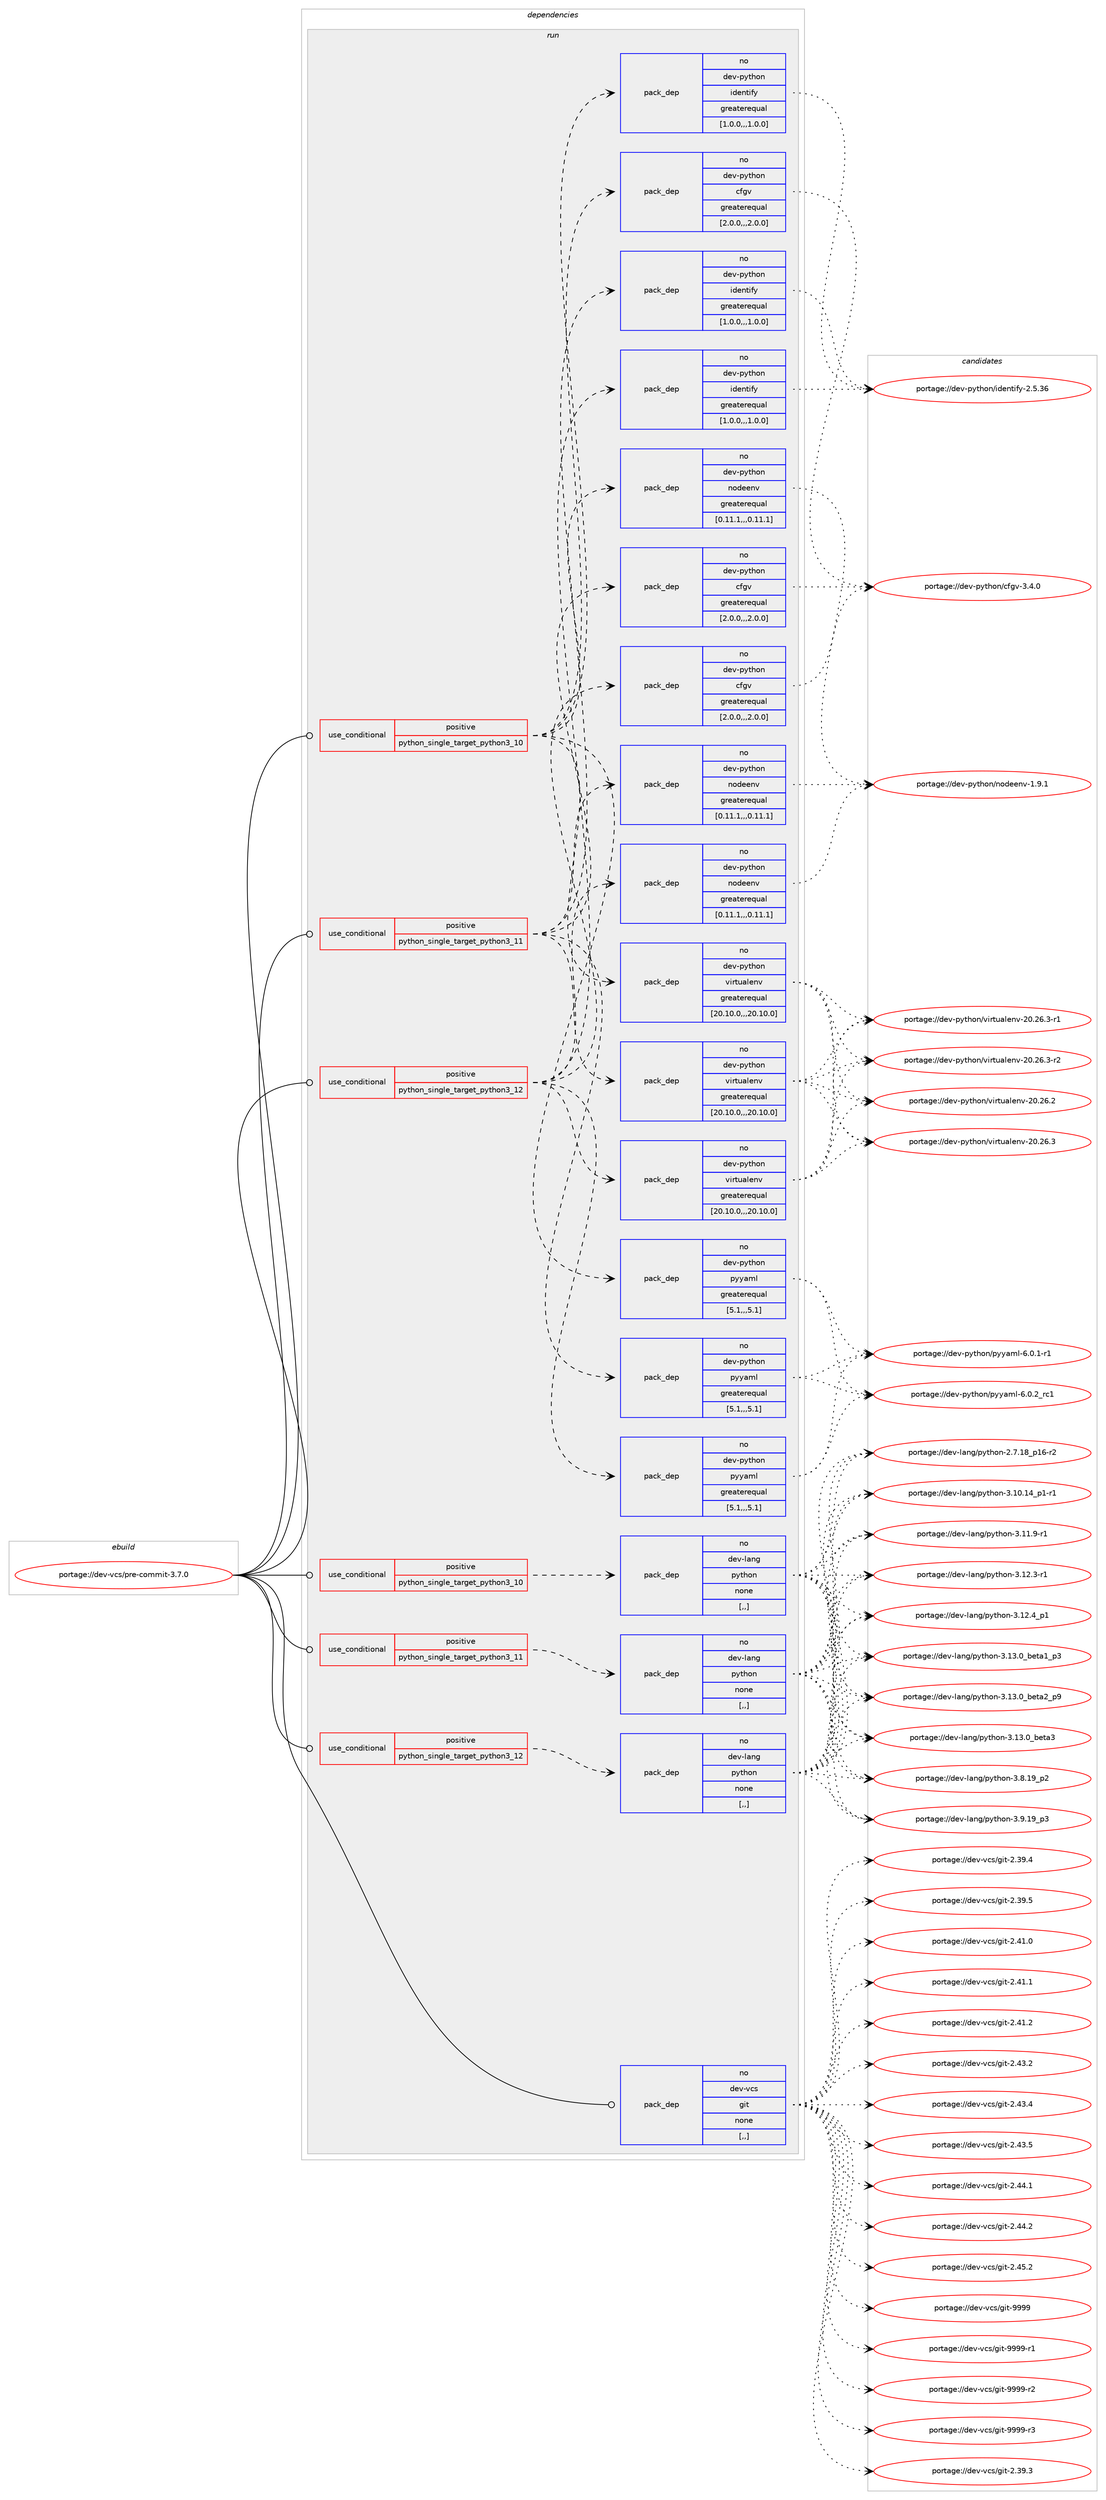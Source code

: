 digraph prolog {

# *************
# Graph options
# *************

newrank=true;
concentrate=true;
compound=true;
graph [rankdir=LR,fontname=Helvetica,fontsize=10,ranksep=1.5];#, ranksep=2.5, nodesep=0.2];
edge  [arrowhead=vee];
node  [fontname=Helvetica,fontsize=10];

# **********
# The ebuild
# **********

subgraph cluster_leftcol {
color=gray;
rank=same;
label=<<i>ebuild</i>>;
id [label="portage://dev-vcs/pre-commit-3.7.0", color=red, width=4, href="../dev-vcs/pre-commit-3.7.0.svg"];
}

# ****************
# The dependencies
# ****************

subgraph cluster_midcol {
color=gray;
label=<<i>dependencies</i>>;
subgraph cluster_compile {
fillcolor="#eeeeee";
style=filled;
label=<<i>compile</i>>;
}
subgraph cluster_compileandrun {
fillcolor="#eeeeee";
style=filled;
label=<<i>compile and run</i>>;
}
subgraph cluster_run {
fillcolor="#eeeeee";
style=filled;
label=<<i>run</i>>;
subgraph cond61187 {
dependency218429 [label=<<TABLE BORDER="0" CELLBORDER="1" CELLSPACING="0" CELLPADDING="4"><TR><TD ROWSPAN="3" CELLPADDING="10">use_conditional</TD></TR><TR><TD>positive</TD></TR><TR><TD>python_single_target_python3_10</TD></TR></TABLE>>, shape=none, color=red];
subgraph pack155798 {
dependency218430 [label=<<TABLE BORDER="0" CELLBORDER="1" CELLSPACING="0" CELLPADDING="4" WIDTH="220"><TR><TD ROWSPAN="6" CELLPADDING="30">pack_dep</TD></TR><TR><TD WIDTH="110">no</TD></TR><TR><TD>dev-lang</TD></TR><TR><TD>python</TD></TR><TR><TD>none</TD></TR><TR><TD>[,,]</TD></TR></TABLE>>, shape=none, color=blue];
}
dependency218429:e -> dependency218430:w [weight=20,style="dashed",arrowhead="vee"];
}
id:e -> dependency218429:w [weight=20,style="solid",arrowhead="odot"];
subgraph cond61188 {
dependency218431 [label=<<TABLE BORDER="0" CELLBORDER="1" CELLSPACING="0" CELLPADDING="4"><TR><TD ROWSPAN="3" CELLPADDING="10">use_conditional</TD></TR><TR><TD>positive</TD></TR><TR><TD>python_single_target_python3_10</TD></TR></TABLE>>, shape=none, color=red];
subgraph pack155799 {
dependency218432 [label=<<TABLE BORDER="0" CELLBORDER="1" CELLSPACING="0" CELLPADDING="4" WIDTH="220"><TR><TD ROWSPAN="6" CELLPADDING="30">pack_dep</TD></TR><TR><TD WIDTH="110">no</TD></TR><TR><TD>dev-python</TD></TR><TR><TD>cfgv</TD></TR><TR><TD>greaterequal</TD></TR><TR><TD>[2.0.0,,,2.0.0]</TD></TR></TABLE>>, shape=none, color=blue];
}
dependency218431:e -> dependency218432:w [weight=20,style="dashed",arrowhead="vee"];
subgraph pack155800 {
dependency218433 [label=<<TABLE BORDER="0" CELLBORDER="1" CELLSPACING="0" CELLPADDING="4" WIDTH="220"><TR><TD ROWSPAN="6" CELLPADDING="30">pack_dep</TD></TR><TR><TD WIDTH="110">no</TD></TR><TR><TD>dev-python</TD></TR><TR><TD>identify</TD></TR><TR><TD>greaterequal</TD></TR><TR><TD>[1.0.0,,,1.0.0]</TD></TR></TABLE>>, shape=none, color=blue];
}
dependency218431:e -> dependency218433:w [weight=20,style="dashed",arrowhead="vee"];
subgraph pack155801 {
dependency218434 [label=<<TABLE BORDER="0" CELLBORDER="1" CELLSPACING="0" CELLPADDING="4" WIDTH="220"><TR><TD ROWSPAN="6" CELLPADDING="30">pack_dep</TD></TR><TR><TD WIDTH="110">no</TD></TR><TR><TD>dev-python</TD></TR><TR><TD>nodeenv</TD></TR><TR><TD>greaterequal</TD></TR><TR><TD>[0.11.1,,,0.11.1]</TD></TR></TABLE>>, shape=none, color=blue];
}
dependency218431:e -> dependency218434:w [weight=20,style="dashed",arrowhead="vee"];
subgraph pack155802 {
dependency218435 [label=<<TABLE BORDER="0" CELLBORDER="1" CELLSPACING="0" CELLPADDING="4" WIDTH="220"><TR><TD ROWSPAN="6" CELLPADDING="30">pack_dep</TD></TR><TR><TD WIDTH="110">no</TD></TR><TR><TD>dev-python</TD></TR><TR><TD>pyyaml</TD></TR><TR><TD>greaterequal</TD></TR><TR><TD>[5.1,,,5.1]</TD></TR></TABLE>>, shape=none, color=blue];
}
dependency218431:e -> dependency218435:w [weight=20,style="dashed",arrowhead="vee"];
subgraph pack155803 {
dependency218436 [label=<<TABLE BORDER="0" CELLBORDER="1" CELLSPACING="0" CELLPADDING="4" WIDTH="220"><TR><TD ROWSPAN="6" CELLPADDING="30">pack_dep</TD></TR><TR><TD WIDTH="110">no</TD></TR><TR><TD>dev-python</TD></TR><TR><TD>virtualenv</TD></TR><TR><TD>greaterequal</TD></TR><TR><TD>[20.10.0,,,20.10.0]</TD></TR></TABLE>>, shape=none, color=blue];
}
dependency218431:e -> dependency218436:w [weight=20,style="dashed",arrowhead="vee"];
}
id:e -> dependency218431:w [weight=20,style="solid",arrowhead="odot"];
subgraph cond61189 {
dependency218437 [label=<<TABLE BORDER="0" CELLBORDER="1" CELLSPACING="0" CELLPADDING="4"><TR><TD ROWSPAN="3" CELLPADDING="10">use_conditional</TD></TR><TR><TD>positive</TD></TR><TR><TD>python_single_target_python3_11</TD></TR></TABLE>>, shape=none, color=red];
subgraph pack155804 {
dependency218438 [label=<<TABLE BORDER="0" CELLBORDER="1" CELLSPACING="0" CELLPADDING="4" WIDTH="220"><TR><TD ROWSPAN="6" CELLPADDING="30">pack_dep</TD></TR><TR><TD WIDTH="110">no</TD></TR><TR><TD>dev-lang</TD></TR><TR><TD>python</TD></TR><TR><TD>none</TD></TR><TR><TD>[,,]</TD></TR></TABLE>>, shape=none, color=blue];
}
dependency218437:e -> dependency218438:w [weight=20,style="dashed",arrowhead="vee"];
}
id:e -> dependency218437:w [weight=20,style="solid",arrowhead="odot"];
subgraph cond61190 {
dependency218439 [label=<<TABLE BORDER="0" CELLBORDER="1" CELLSPACING="0" CELLPADDING="4"><TR><TD ROWSPAN="3" CELLPADDING="10">use_conditional</TD></TR><TR><TD>positive</TD></TR><TR><TD>python_single_target_python3_11</TD></TR></TABLE>>, shape=none, color=red];
subgraph pack155805 {
dependency218440 [label=<<TABLE BORDER="0" CELLBORDER="1" CELLSPACING="0" CELLPADDING="4" WIDTH="220"><TR><TD ROWSPAN="6" CELLPADDING="30">pack_dep</TD></TR><TR><TD WIDTH="110">no</TD></TR><TR><TD>dev-python</TD></TR><TR><TD>cfgv</TD></TR><TR><TD>greaterequal</TD></TR><TR><TD>[2.0.0,,,2.0.0]</TD></TR></TABLE>>, shape=none, color=blue];
}
dependency218439:e -> dependency218440:w [weight=20,style="dashed",arrowhead="vee"];
subgraph pack155806 {
dependency218441 [label=<<TABLE BORDER="0" CELLBORDER="1" CELLSPACING="0" CELLPADDING="4" WIDTH="220"><TR><TD ROWSPAN="6" CELLPADDING="30">pack_dep</TD></TR><TR><TD WIDTH="110">no</TD></TR><TR><TD>dev-python</TD></TR><TR><TD>identify</TD></TR><TR><TD>greaterequal</TD></TR><TR><TD>[1.0.0,,,1.0.0]</TD></TR></TABLE>>, shape=none, color=blue];
}
dependency218439:e -> dependency218441:w [weight=20,style="dashed",arrowhead="vee"];
subgraph pack155807 {
dependency218442 [label=<<TABLE BORDER="0" CELLBORDER="1" CELLSPACING="0" CELLPADDING="4" WIDTH="220"><TR><TD ROWSPAN="6" CELLPADDING="30">pack_dep</TD></TR><TR><TD WIDTH="110">no</TD></TR><TR><TD>dev-python</TD></TR><TR><TD>nodeenv</TD></TR><TR><TD>greaterequal</TD></TR><TR><TD>[0.11.1,,,0.11.1]</TD></TR></TABLE>>, shape=none, color=blue];
}
dependency218439:e -> dependency218442:w [weight=20,style="dashed",arrowhead="vee"];
subgraph pack155808 {
dependency218443 [label=<<TABLE BORDER="0" CELLBORDER="1" CELLSPACING="0" CELLPADDING="4" WIDTH="220"><TR><TD ROWSPAN="6" CELLPADDING="30">pack_dep</TD></TR><TR><TD WIDTH="110">no</TD></TR><TR><TD>dev-python</TD></TR><TR><TD>pyyaml</TD></TR><TR><TD>greaterequal</TD></TR><TR><TD>[5.1,,,5.1]</TD></TR></TABLE>>, shape=none, color=blue];
}
dependency218439:e -> dependency218443:w [weight=20,style="dashed",arrowhead="vee"];
subgraph pack155809 {
dependency218444 [label=<<TABLE BORDER="0" CELLBORDER="1" CELLSPACING="0" CELLPADDING="4" WIDTH="220"><TR><TD ROWSPAN="6" CELLPADDING="30">pack_dep</TD></TR><TR><TD WIDTH="110">no</TD></TR><TR><TD>dev-python</TD></TR><TR><TD>virtualenv</TD></TR><TR><TD>greaterequal</TD></TR><TR><TD>[20.10.0,,,20.10.0]</TD></TR></TABLE>>, shape=none, color=blue];
}
dependency218439:e -> dependency218444:w [weight=20,style="dashed",arrowhead="vee"];
}
id:e -> dependency218439:w [weight=20,style="solid",arrowhead="odot"];
subgraph cond61191 {
dependency218445 [label=<<TABLE BORDER="0" CELLBORDER="1" CELLSPACING="0" CELLPADDING="4"><TR><TD ROWSPAN="3" CELLPADDING="10">use_conditional</TD></TR><TR><TD>positive</TD></TR><TR><TD>python_single_target_python3_12</TD></TR></TABLE>>, shape=none, color=red];
subgraph pack155810 {
dependency218446 [label=<<TABLE BORDER="0" CELLBORDER="1" CELLSPACING="0" CELLPADDING="4" WIDTH="220"><TR><TD ROWSPAN="6" CELLPADDING="30">pack_dep</TD></TR><TR><TD WIDTH="110">no</TD></TR><TR><TD>dev-lang</TD></TR><TR><TD>python</TD></TR><TR><TD>none</TD></TR><TR><TD>[,,]</TD></TR></TABLE>>, shape=none, color=blue];
}
dependency218445:e -> dependency218446:w [weight=20,style="dashed",arrowhead="vee"];
}
id:e -> dependency218445:w [weight=20,style="solid",arrowhead="odot"];
subgraph cond61192 {
dependency218447 [label=<<TABLE BORDER="0" CELLBORDER="1" CELLSPACING="0" CELLPADDING="4"><TR><TD ROWSPAN="3" CELLPADDING="10">use_conditional</TD></TR><TR><TD>positive</TD></TR><TR><TD>python_single_target_python3_12</TD></TR></TABLE>>, shape=none, color=red];
subgraph pack155811 {
dependency218448 [label=<<TABLE BORDER="0" CELLBORDER="1" CELLSPACING="0" CELLPADDING="4" WIDTH="220"><TR><TD ROWSPAN="6" CELLPADDING="30">pack_dep</TD></TR><TR><TD WIDTH="110">no</TD></TR><TR><TD>dev-python</TD></TR><TR><TD>cfgv</TD></TR><TR><TD>greaterequal</TD></TR><TR><TD>[2.0.0,,,2.0.0]</TD></TR></TABLE>>, shape=none, color=blue];
}
dependency218447:e -> dependency218448:w [weight=20,style="dashed",arrowhead="vee"];
subgraph pack155812 {
dependency218449 [label=<<TABLE BORDER="0" CELLBORDER="1" CELLSPACING="0" CELLPADDING="4" WIDTH="220"><TR><TD ROWSPAN="6" CELLPADDING="30">pack_dep</TD></TR><TR><TD WIDTH="110">no</TD></TR><TR><TD>dev-python</TD></TR><TR><TD>identify</TD></TR><TR><TD>greaterequal</TD></TR><TR><TD>[1.0.0,,,1.0.0]</TD></TR></TABLE>>, shape=none, color=blue];
}
dependency218447:e -> dependency218449:w [weight=20,style="dashed",arrowhead="vee"];
subgraph pack155813 {
dependency218450 [label=<<TABLE BORDER="0" CELLBORDER="1" CELLSPACING="0" CELLPADDING="4" WIDTH="220"><TR><TD ROWSPAN="6" CELLPADDING="30">pack_dep</TD></TR><TR><TD WIDTH="110">no</TD></TR><TR><TD>dev-python</TD></TR><TR><TD>nodeenv</TD></TR><TR><TD>greaterequal</TD></TR><TR><TD>[0.11.1,,,0.11.1]</TD></TR></TABLE>>, shape=none, color=blue];
}
dependency218447:e -> dependency218450:w [weight=20,style="dashed",arrowhead="vee"];
subgraph pack155814 {
dependency218451 [label=<<TABLE BORDER="0" CELLBORDER="1" CELLSPACING="0" CELLPADDING="4" WIDTH="220"><TR><TD ROWSPAN="6" CELLPADDING="30">pack_dep</TD></TR><TR><TD WIDTH="110">no</TD></TR><TR><TD>dev-python</TD></TR><TR><TD>pyyaml</TD></TR><TR><TD>greaterequal</TD></TR><TR><TD>[5.1,,,5.1]</TD></TR></TABLE>>, shape=none, color=blue];
}
dependency218447:e -> dependency218451:w [weight=20,style="dashed",arrowhead="vee"];
subgraph pack155815 {
dependency218452 [label=<<TABLE BORDER="0" CELLBORDER="1" CELLSPACING="0" CELLPADDING="4" WIDTH="220"><TR><TD ROWSPAN="6" CELLPADDING="30">pack_dep</TD></TR><TR><TD WIDTH="110">no</TD></TR><TR><TD>dev-python</TD></TR><TR><TD>virtualenv</TD></TR><TR><TD>greaterequal</TD></TR><TR><TD>[20.10.0,,,20.10.0]</TD></TR></TABLE>>, shape=none, color=blue];
}
dependency218447:e -> dependency218452:w [weight=20,style="dashed",arrowhead="vee"];
}
id:e -> dependency218447:w [weight=20,style="solid",arrowhead="odot"];
subgraph pack155816 {
dependency218453 [label=<<TABLE BORDER="0" CELLBORDER="1" CELLSPACING="0" CELLPADDING="4" WIDTH="220"><TR><TD ROWSPAN="6" CELLPADDING="30">pack_dep</TD></TR><TR><TD WIDTH="110">no</TD></TR><TR><TD>dev-vcs</TD></TR><TR><TD>git</TD></TR><TR><TD>none</TD></TR><TR><TD>[,,]</TD></TR></TABLE>>, shape=none, color=blue];
}
id:e -> dependency218453:w [weight=20,style="solid",arrowhead="odot"];
}
}

# **************
# The candidates
# **************

subgraph cluster_choices {
rank=same;
color=gray;
label=<<i>candidates</i>>;

subgraph choice155798 {
color=black;
nodesep=1;
choice100101118451089711010347112121116104111110455046554649569511249544511450 [label="portage://dev-lang/python-2.7.18_p16-r2", color=red, width=4,href="../dev-lang/python-2.7.18_p16-r2.svg"];
choice100101118451089711010347112121116104111110455146494846495295112494511449 [label="portage://dev-lang/python-3.10.14_p1-r1", color=red, width=4,href="../dev-lang/python-3.10.14_p1-r1.svg"];
choice100101118451089711010347112121116104111110455146494946574511449 [label="portage://dev-lang/python-3.11.9-r1", color=red, width=4,href="../dev-lang/python-3.11.9-r1.svg"];
choice100101118451089711010347112121116104111110455146495046514511449 [label="portage://dev-lang/python-3.12.3-r1", color=red, width=4,href="../dev-lang/python-3.12.3-r1.svg"];
choice100101118451089711010347112121116104111110455146495046529511249 [label="portage://dev-lang/python-3.12.4_p1", color=red, width=4,href="../dev-lang/python-3.12.4_p1.svg"];
choice10010111845108971101034711212111610411111045514649514648959810111697499511251 [label="portage://dev-lang/python-3.13.0_beta1_p3", color=red, width=4,href="../dev-lang/python-3.13.0_beta1_p3.svg"];
choice10010111845108971101034711212111610411111045514649514648959810111697509511257 [label="portage://dev-lang/python-3.13.0_beta2_p9", color=red, width=4,href="../dev-lang/python-3.13.0_beta2_p9.svg"];
choice1001011184510897110103471121211161041111104551464951464895981011169751 [label="portage://dev-lang/python-3.13.0_beta3", color=red, width=4,href="../dev-lang/python-3.13.0_beta3.svg"];
choice100101118451089711010347112121116104111110455146564649579511250 [label="portage://dev-lang/python-3.8.19_p2", color=red, width=4,href="../dev-lang/python-3.8.19_p2.svg"];
choice100101118451089711010347112121116104111110455146574649579511251 [label="portage://dev-lang/python-3.9.19_p3", color=red, width=4,href="../dev-lang/python-3.9.19_p3.svg"];
dependency218430:e -> choice100101118451089711010347112121116104111110455046554649569511249544511450:w [style=dotted,weight="100"];
dependency218430:e -> choice100101118451089711010347112121116104111110455146494846495295112494511449:w [style=dotted,weight="100"];
dependency218430:e -> choice100101118451089711010347112121116104111110455146494946574511449:w [style=dotted,weight="100"];
dependency218430:e -> choice100101118451089711010347112121116104111110455146495046514511449:w [style=dotted,weight="100"];
dependency218430:e -> choice100101118451089711010347112121116104111110455146495046529511249:w [style=dotted,weight="100"];
dependency218430:e -> choice10010111845108971101034711212111610411111045514649514648959810111697499511251:w [style=dotted,weight="100"];
dependency218430:e -> choice10010111845108971101034711212111610411111045514649514648959810111697509511257:w [style=dotted,weight="100"];
dependency218430:e -> choice1001011184510897110103471121211161041111104551464951464895981011169751:w [style=dotted,weight="100"];
dependency218430:e -> choice100101118451089711010347112121116104111110455146564649579511250:w [style=dotted,weight="100"];
dependency218430:e -> choice100101118451089711010347112121116104111110455146574649579511251:w [style=dotted,weight="100"];
}
subgraph choice155799 {
color=black;
nodesep=1;
choice100101118451121211161041111104799102103118455146524648 [label="portage://dev-python/cfgv-3.4.0", color=red, width=4,href="../dev-python/cfgv-3.4.0.svg"];
dependency218432:e -> choice100101118451121211161041111104799102103118455146524648:w [style=dotted,weight="100"];
}
subgraph choice155800 {
color=black;
nodesep=1;
choice100101118451121211161041111104710510010111011610510212145504653465154 [label="portage://dev-python/identify-2.5.36", color=red, width=4,href="../dev-python/identify-2.5.36.svg"];
dependency218433:e -> choice100101118451121211161041111104710510010111011610510212145504653465154:w [style=dotted,weight="100"];
}
subgraph choice155801 {
color=black;
nodesep=1;
choice1001011184511212111610411111047110111100101101110118454946574649 [label="portage://dev-python/nodeenv-1.9.1", color=red, width=4,href="../dev-python/nodeenv-1.9.1.svg"];
dependency218434:e -> choice1001011184511212111610411111047110111100101101110118454946574649:w [style=dotted,weight="100"];
}
subgraph choice155802 {
color=black;
nodesep=1;
choice1001011184511212111610411111047112121121971091084554464846494511449 [label="portage://dev-python/pyyaml-6.0.1-r1", color=red, width=4,href="../dev-python/pyyaml-6.0.1-r1.svg"];
choice100101118451121211161041111104711212112197109108455446484650951149949 [label="portage://dev-python/pyyaml-6.0.2_rc1", color=red, width=4,href="../dev-python/pyyaml-6.0.2_rc1.svg"];
dependency218435:e -> choice1001011184511212111610411111047112121121971091084554464846494511449:w [style=dotted,weight="100"];
dependency218435:e -> choice100101118451121211161041111104711212112197109108455446484650951149949:w [style=dotted,weight="100"];
}
subgraph choice155803 {
color=black;
nodesep=1;
choice1001011184511212111610411111047118105114116117971081011101184550484650544650 [label="portage://dev-python/virtualenv-20.26.2", color=red, width=4,href="../dev-python/virtualenv-20.26.2.svg"];
choice1001011184511212111610411111047118105114116117971081011101184550484650544651 [label="portage://dev-python/virtualenv-20.26.3", color=red, width=4,href="../dev-python/virtualenv-20.26.3.svg"];
choice10010111845112121116104111110471181051141161179710810111011845504846505446514511449 [label="portage://dev-python/virtualenv-20.26.3-r1", color=red, width=4,href="../dev-python/virtualenv-20.26.3-r1.svg"];
choice10010111845112121116104111110471181051141161179710810111011845504846505446514511450 [label="portage://dev-python/virtualenv-20.26.3-r2", color=red, width=4,href="../dev-python/virtualenv-20.26.3-r2.svg"];
dependency218436:e -> choice1001011184511212111610411111047118105114116117971081011101184550484650544650:w [style=dotted,weight="100"];
dependency218436:e -> choice1001011184511212111610411111047118105114116117971081011101184550484650544651:w [style=dotted,weight="100"];
dependency218436:e -> choice10010111845112121116104111110471181051141161179710810111011845504846505446514511449:w [style=dotted,weight="100"];
dependency218436:e -> choice10010111845112121116104111110471181051141161179710810111011845504846505446514511450:w [style=dotted,weight="100"];
}
subgraph choice155804 {
color=black;
nodesep=1;
choice100101118451089711010347112121116104111110455046554649569511249544511450 [label="portage://dev-lang/python-2.7.18_p16-r2", color=red, width=4,href="../dev-lang/python-2.7.18_p16-r2.svg"];
choice100101118451089711010347112121116104111110455146494846495295112494511449 [label="portage://dev-lang/python-3.10.14_p1-r1", color=red, width=4,href="../dev-lang/python-3.10.14_p1-r1.svg"];
choice100101118451089711010347112121116104111110455146494946574511449 [label="portage://dev-lang/python-3.11.9-r1", color=red, width=4,href="../dev-lang/python-3.11.9-r1.svg"];
choice100101118451089711010347112121116104111110455146495046514511449 [label="portage://dev-lang/python-3.12.3-r1", color=red, width=4,href="../dev-lang/python-3.12.3-r1.svg"];
choice100101118451089711010347112121116104111110455146495046529511249 [label="portage://dev-lang/python-3.12.4_p1", color=red, width=4,href="../dev-lang/python-3.12.4_p1.svg"];
choice10010111845108971101034711212111610411111045514649514648959810111697499511251 [label="portage://dev-lang/python-3.13.0_beta1_p3", color=red, width=4,href="../dev-lang/python-3.13.0_beta1_p3.svg"];
choice10010111845108971101034711212111610411111045514649514648959810111697509511257 [label="portage://dev-lang/python-3.13.0_beta2_p9", color=red, width=4,href="../dev-lang/python-3.13.0_beta2_p9.svg"];
choice1001011184510897110103471121211161041111104551464951464895981011169751 [label="portage://dev-lang/python-3.13.0_beta3", color=red, width=4,href="../dev-lang/python-3.13.0_beta3.svg"];
choice100101118451089711010347112121116104111110455146564649579511250 [label="portage://dev-lang/python-3.8.19_p2", color=red, width=4,href="../dev-lang/python-3.8.19_p2.svg"];
choice100101118451089711010347112121116104111110455146574649579511251 [label="portage://dev-lang/python-3.9.19_p3", color=red, width=4,href="../dev-lang/python-3.9.19_p3.svg"];
dependency218438:e -> choice100101118451089711010347112121116104111110455046554649569511249544511450:w [style=dotted,weight="100"];
dependency218438:e -> choice100101118451089711010347112121116104111110455146494846495295112494511449:w [style=dotted,weight="100"];
dependency218438:e -> choice100101118451089711010347112121116104111110455146494946574511449:w [style=dotted,weight="100"];
dependency218438:e -> choice100101118451089711010347112121116104111110455146495046514511449:w [style=dotted,weight="100"];
dependency218438:e -> choice100101118451089711010347112121116104111110455146495046529511249:w [style=dotted,weight="100"];
dependency218438:e -> choice10010111845108971101034711212111610411111045514649514648959810111697499511251:w [style=dotted,weight="100"];
dependency218438:e -> choice10010111845108971101034711212111610411111045514649514648959810111697509511257:w [style=dotted,weight="100"];
dependency218438:e -> choice1001011184510897110103471121211161041111104551464951464895981011169751:w [style=dotted,weight="100"];
dependency218438:e -> choice100101118451089711010347112121116104111110455146564649579511250:w [style=dotted,weight="100"];
dependency218438:e -> choice100101118451089711010347112121116104111110455146574649579511251:w [style=dotted,weight="100"];
}
subgraph choice155805 {
color=black;
nodesep=1;
choice100101118451121211161041111104799102103118455146524648 [label="portage://dev-python/cfgv-3.4.0", color=red, width=4,href="../dev-python/cfgv-3.4.0.svg"];
dependency218440:e -> choice100101118451121211161041111104799102103118455146524648:w [style=dotted,weight="100"];
}
subgraph choice155806 {
color=black;
nodesep=1;
choice100101118451121211161041111104710510010111011610510212145504653465154 [label="portage://dev-python/identify-2.5.36", color=red, width=4,href="../dev-python/identify-2.5.36.svg"];
dependency218441:e -> choice100101118451121211161041111104710510010111011610510212145504653465154:w [style=dotted,weight="100"];
}
subgraph choice155807 {
color=black;
nodesep=1;
choice1001011184511212111610411111047110111100101101110118454946574649 [label="portage://dev-python/nodeenv-1.9.1", color=red, width=4,href="../dev-python/nodeenv-1.9.1.svg"];
dependency218442:e -> choice1001011184511212111610411111047110111100101101110118454946574649:w [style=dotted,weight="100"];
}
subgraph choice155808 {
color=black;
nodesep=1;
choice1001011184511212111610411111047112121121971091084554464846494511449 [label="portage://dev-python/pyyaml-6.0.1-r1", color=red, width=4,href="../dev-python/pyyaml-6.0.1-r1.svg"];
choice100101118451121211161041111104711212112197109108455446484650951149949 [label="portage://dev-python/pyyaml-6.0.2_rc1", color=red, width=4,href="../dev-python/pyyaml-6.0.2_rc1.svg"];
dependency218443:e -> choice1001011184511212111610411111047112121121971091084554464846494511449:w [style=dotted,weight="100"];
dependency218443:e -> choice100101118451121211161041111104711212112197109108455446484650951149949:w [style=dotted,weight="100"];
}
subgraph choice155809 {
color=black;
nodesep=1;
choice1001011184511212111610411111047118105114116117971081011101184550484650544650 [label="portage://dev-python/virtualenv-20.26.2", color=red, width=4,href="../dev-python/virtualenv-20.26.2.svg"];
choice1001011184511212111610411111047118105114116117971081011101184550484650544651 [label="portage://dev-python/virtualenv-20.26.3", color=red, width=4,href="../dev-python/virtualenv-20.26.3.svg"];
choice10010111845112121116104111110471181051141161179710810111011845504846505446514511449 [label="portage://dev-python/virtualenv-20.26.3-r1", color=red, width=4,href="../dev-python/virtualenv-20.26.3-r1.svg"];
choice10010111845112121116104111110471181051141161179710810111011845504846505446514511450 [label="portage://dev-python/virtualenv-20.26.3-r2", color=red, width=4,href="../dev-python/virtualenv-20.26.3-r2.svg"];
dependency218444:e -> choice1001011184511212111610411111047118105114116117971081011101184550484650544650:w [style=dotted,weight="100"];
dependency218444:e -> choice1001011184511212111610411111047118105114116117971081011101184550484650544651:w [style=dotted,weight="100"];
dependency218444:e -> choice10010111845112121116104111110471181051141161179710810111011845504846505446514511449:w [style=dotted,weight="100"];
dependency218444:e -> choice10010111845112121116104111110471181051141161179710810111011845504846505446514511450:w [style=dotted,weight="100"];
}
subgraph choice155810 {
color=black;
nodesep=1;
choice100101118451089711010347112121116104111110455046554649569511249544511450 [label="portage://dev-lang/python-2.7.18_p16-r2", color=red, width=4,href="../dev-lang/python-2.7.18_p16-r2.svg"];
choice100101118451089711010347112121116104111110455146494846495295112494511449 [label="portage://dev-lang/python-3.10.14_p1-r1", color=red, width=4,href="../dev-lang/python-3.10.14_p1-r1.svg"];
choice100101118451089711010347112121116104111110455146494946574511449 [label="portage://dev-lang/python-3.11.9-r1", color=red, width=4,href="../dev-lang/python-3.11.9-r1.svg"];
choice100101118451089711010347112121116104111110455146495046514511449 [label="portage://dev-lang/python-3.12.3-r1", color=red, width=4,href="../dev-lang/python-3.12.3-r1.svg"];
choice100101118451089711010347112121116104111110455146495046529511249 [label="portage://dev-lang/python-3.12.4_p1", color=red, width=4,href="../dev-lang/python-3.12.4_p1.svg"];
choice10010111845108971101034711212111610411111045514649514648959810111697499511251 [label="portage://dev-lang/python-3.13.0_beta1_p3", color=red, width=4,href="../dev-lang/python-3.13.0_beta1_p3.svg"];
choice10010111845108971101034711212111610411111045514649514648959810111697509511257 [label="portage://dev-lang/python-3.13.0_beta2_p9", color=red, width=4,href="../dev-lang/python-3.13.0_beta2_p9.svg"];
choice1001011184510897110103471121211161041111104551464951464895981011169751 [label="portage://dev-lang/python-3.13.0_beta3", color=red, width=4,href="../dev-lang/python-3.13.0_beta3.svg"];
choice100101118451089711010347112121116104111110455146564649579511250 [label="portage://dev-lang/python-3.8.19_p2", color=red, width=4,href="../dev-lang/python-3.8.19_p2.svg"];
choice100101118451089711010347112121116104111110455146574649579511251 [label="portage://dev-lang/python-3.9.19_p3", color=red, width=4,href="../dev-lang/python-3.9.19_p3.svg"];
dependency218446:e -> choice100101118451089711010347112121116104111110455046554649569511249544511450:w [style=dotted,weight="100"];
dependency218446:e -> choice100101118451089711010347112121116104111110455146494846495295112494511449:w [style=dotted,weight="100"];
dependency218446:e -> choice100101118451089711010347112121116104111110455146494946574511449:w [style=dotted,weight="100"];
dependency218446:e -> choice100101118451089711010347112121116104111110455146495046514511449:w [style=dotted,weight="100"];
dependency218446:e -> choice100101118451089711010347112121116104111110455146495046529511249:w [style=dotted,weight="100"];
dependency218446:e -> choice10010111845108971101034711212111610411111045514649514648959810111697499511251:w [style=dotted,weight="100"];
dependency218446:e -> choice10010111845108971101034711212111610411111045514649514648959810111697509511257:w [style=dotted,weight="100"];
dependency218446:e -> choice1001011184510897110103471121211161041111104551464951464895981011169751:w [style=dotted,weight="100"];
dependency218446:e -> choice100101118451089711010347112121116104111110455146564649579511250:w [style=dotted,weight="100"];
dependency218446:e -> choice100101118451089711010347112121116104111110455146574649579511251:w [style=dotted,weight="100"];
}
subgraph choice155811 {
color=black;
nodesep=1;
choice100101118451121211161041111104799102103118455146524648 [label="portage://dev-python/cfgv-3.4.0", color=red, width=4,href="../dev-python/cfgv-3.4.0.svg"];
dependency218448:e -> choice100101118451121211161041111104799102103118455146524648:w [style=dotted,weight="100"];
}
subgraph choice155812 {
color=black;
nodesep=1;
choice100101118451121211161041111104710510010111011610510212145504653465154 [label="portage://dev-python/identify-2.5.36", color=red, width=4,href="../dev-python/identify-2.5.36.svg"];
dependency218449:e -> choice100101118451121211161041111104710510010111011610510212145504653465154:w [style=dotted,weight="100"];
}
subgraph choice155813 {
color=black;
nodesep=1;
choice1001011184511212111610411111047110111100101101110118454946574649 [label="portage://dev-python/nodeenv-1.9.1", color=red, width=4,href="../dev-python/nodeenv-1.9.1.svg"];
dependency218450:e -> choice1001011184511212111610411111047110111100101101110118454946574649:w [style=dotted,weight="100"];
}
subgraph choice155814 {
color=black;
nodesep=1;
choice1001011184511212111610411111047112121121971091084554464846494511449 [label="portage://dev-python/pyyaml-6.0.1-r1", color=red, width=4,href="../dev-python/pyyaml-6.0.1-r1.svg"];
choice100101118451121211161041111104711212112197109108455446484650951149949 [label="portage://dev-python/pyyaml-6.0.2_rc1", color=red, width=4,href="../dev-python/pyyaml-6.0.2_rc1.svg"];
dependency218451:e -> choice1001011184511212111610411111047112121121971091084554464846494511449:w [style=dotted,weight="100"];
dependency218451:e -> choice100101118451121211161041111104711212112197109108455446484650951149949:w [style=dotted,weight="100"];
}
subgraph choice155815 {
color=black;
nodesep=1;
choice1001011184511212111610411111047118105114116117971081011101184550484650544650 [label="portage://dev-python/virtualenv-20.26.2", color=red, width=4,href="../dev-python/virtualenv-20.26.2.svg"];
choice1001011184511212111610411111047118105114116117971081011101184550484650544651 [label="portage://dev-python/virtualenv-20.26.3", color=red, width=4,href="../dev-python/virtualenv-20.26.3.svg"];
choice10010111845112121116104111110471181051141161179710810111011845504846505446514511449 [label="portage://dev-python/virtualenv-20.26.3-r1", color=red, width=4,href="../dev-python/virtualenv-20.26.3-r1.svg"];
choice10010111845112121116104111110471181051141161179710810111011845504846505446514511450 [label="portage://dev-python/virtualenv-20.26.3-r2", color=red, width=4,href="../dev-python/virtualenv-20.26.3-r2.svg"];
dependency218452:e -> choice1001011184511212111610411111047118105114116117971081011101184550484650544650:w [style=dotted,weight="100"];
dependency218452:e -> choice1001011184511212111610411111047118105114116117971081011101184550484650544651:w [style=dotted,weight="100"];
dependency218452:e -> choice10010111845112121116104111110471181051141161179710810111011845504846505446514511449:w [style=dotted,weight="100"];
dependency218452:e -> choice10010111845112121116104111110471181051141161179710810111011845504846505446514511450:w [style=dotted,weight="100"];
}
subgraph choice155816 {
color=black;
nodesep=1;
choice10010111845118991154710310511645504651574651 [label="portage://dev-vcs/git-2.39.3", color=red, width=4,href="../dev-vcs/git-2.39.3.svg"];
choice10010111845118991154710310511645504651574652 [label="portage://dev-vcs/git-2.39.4", color=red, width=4,href="../dev-vcs/git-2.39.4.svg"];
choice10010111845118991154710310511645504651574653 [label="portage://dev-vcs/git-2.39.5", color=red, width=4,href="../dev-vcs/git-2.39.5.svg"];
choice10010111845118991154710310511645504652494648 [label="portage://dev-vcs/git-2.41.0", color=red, width=4,href="../dev-vcs/git-2.41.0.svg"];
choice10010111845118991154710310511645504652494649 [label="portage://dev-vcs/git-2.41.1", color=red, width=4,href="../dev-vcs/git-2.41.1.svg"];
choice10010111845118991154710310511645504652494650 [label="portage://dev-vcs/git-2.41.2", color=red, width=4,href="../dev-vcs/git-2.41.2.svg"];
choice10010111845118991154710310511645504652514650 [label="portage://dev-vcs/git-2.43.2", color=red, width=4,href="../dev-vcs/git-2.43.2.svg"];
choice10010111845118991154710310511645504652514652 [label="portage://dev-vcs/git-2.43.4", color=red, width=4,href="../dev-vcs/git-2.43.4.svg"];
choice10010111845118991154710310511645504652514653 [label="portage://dev-vcs/git-2.43.5", color=red, width=4,href="../dev-vcs/git-2.43.5.svg"];
choice10010111845118991154710310511645504652524649 [label="portage://dev-vcs/git-2.44.1", color=red, width=4,href="../dev-vcs/git-2.44.1.svg"];
choice10010111845118991154710310511645504652524650 [label="portage://dev-vcs/git-2.44.2", color=red, width=4,href="../dev-vcs/git-2.44.2.svg"];
choice10010111845118991154710310511645504652534650 [label="portage://dev-vcs/git-2.45.2", color=red, width=4,href="../dev-vcs/git-2.45.2.svg"];
choice1001011184511899115471031051164557575757 [label="portage://dev-vcs/git-9999", color=red, width=4,href="../dev-vcs/git-9999.svg"];
choice10010111845118991154710310511645575757574511449 [label="portage://dev-vcs/git-9999-r1", color=red, width=4,href="../dev-vcs/git-9999-r1.svg"];
choice10010111845118991154710310511645575757574511450 [label="portage://dev-vcs/git-9999-r2", color=red, width=4,href="../dev-vcs/git-9999-r2.svg"];
choice10010111845118991154710310511645575757574511451 [label="portage://dev-vcs/git-9999-r3", color=red, width=4,href="../dev-vcs/git-9999-r3.svg"];
dependency218453:e -> choice10010111845118991154710310511645504651574651:w [style=dotted,weight="100"];
dependency218453:e -> choice10010111845118991154710310511645504651574652:w [style=dotted,weight="100"];
dependency218453:e -> choice10010111845118991154710310511645504651574653:w [style=dotted,weight="100"];
dependency218453:e -> choice10010111845118991154710310511645504652494648:w [style=dotted,weight="100"];
dependency218453:e -> choice10010111845118991154710310511645504652494649:w [style=dotted,weight="100"];
dependency218453:e -> choice10010111845118991154710310511645504652494650:w [style=dotted,weight="100"];
dependency218453:e -> choice10010111845118991154710310511645504652514650:w [style=dotted,weight="100"];
dependency218453:e -> choice10010111845118991154710310511645504652514652:w [style=dotted,weight="100"];
dependency218453:e -> choice10010111845118991154710310511645504652514653:w [style=dotted,weight="100"];
dependency218453:e -> choice10010111845118991154710310511645504652524649:w [style=dotted,weight="100"];
dependency218453:e -> choice10010111845118991154710310511645504652524650:w [style=dotted,weight="100"];
dependency218453:e -> choice10010111845118991154710310511645504652534650:w [style=dotted,weight="100"];
dependency218453:e -> choice1001011184511899115471031051164557575757:w [style=dotted,weight="100"];
dependency218453:e -> choice10010111845118991154710310511645575757574511449:w [style=dotted,weight="100"];
dependency218453:e -> choice10010111845118991154710310511645575757574511450:w [style=dotted,weight="100"];
dependency218453:e -> choice10010111845118991154710310511645575757574511451:w [style=dotted,weight="100"];
}
}

}
